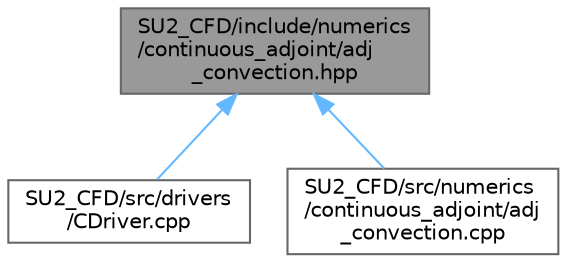 digraph "SU2_CFD/include/numerics/continuous_adjoint/adj_convection.hpp"
{
 // LATEX_PDF_SIZE
  bgcolor="transparent";
  edge [fontname=Helvetica,fontsize=10,labelfontname=Helvetica,labelfontsize=10];
  node [fontname=Helvetica,fontsize=10,shape=box,height=0.2,width=0.4];
  Node1 [id="Node000001",label="SU2_CFD/include/numerics\l/continuous_adjoint/adj\l_convection.hpp",height=0.2,width=0.4,color="gray40", fillcolor="grey60", style="filled", fontcolor="black",tooltip="Declarations of numerics classes for continuous adjoint convective discretization...."];
  Node1 -> Node2 [id="edge1_Node000001_Node000002",dir="back",color="steelblue1",style="solid",tooltip=" "];
  Node2 [id="Node000002",label="SU2_CFD/src/drivers\l/CDriver.cpp",height=0.2,width=0.4,color="grey40", fillcolor="white", style="filled",URL="$CDriver_8cpp.html",tooltip="The main subroutines for driving single or multi-zone problems."];
  Node1 -> Node3 [id="edge2_Node000001_Node000003",dir="back",color="steelblue1",style="solid",tooltip=" "];
  Node3 [id="Node000003",label="SU2_CFD/src/numerics\l/continuous_adjoint/adj\l_convection.cpp",height=0.2,width=0.4,color="grey40", fillcolor="white", style="filled",URL="$adj__convection_8cpp.html",tooltip="Implementation of adjoint convection numerics classes."];
}
